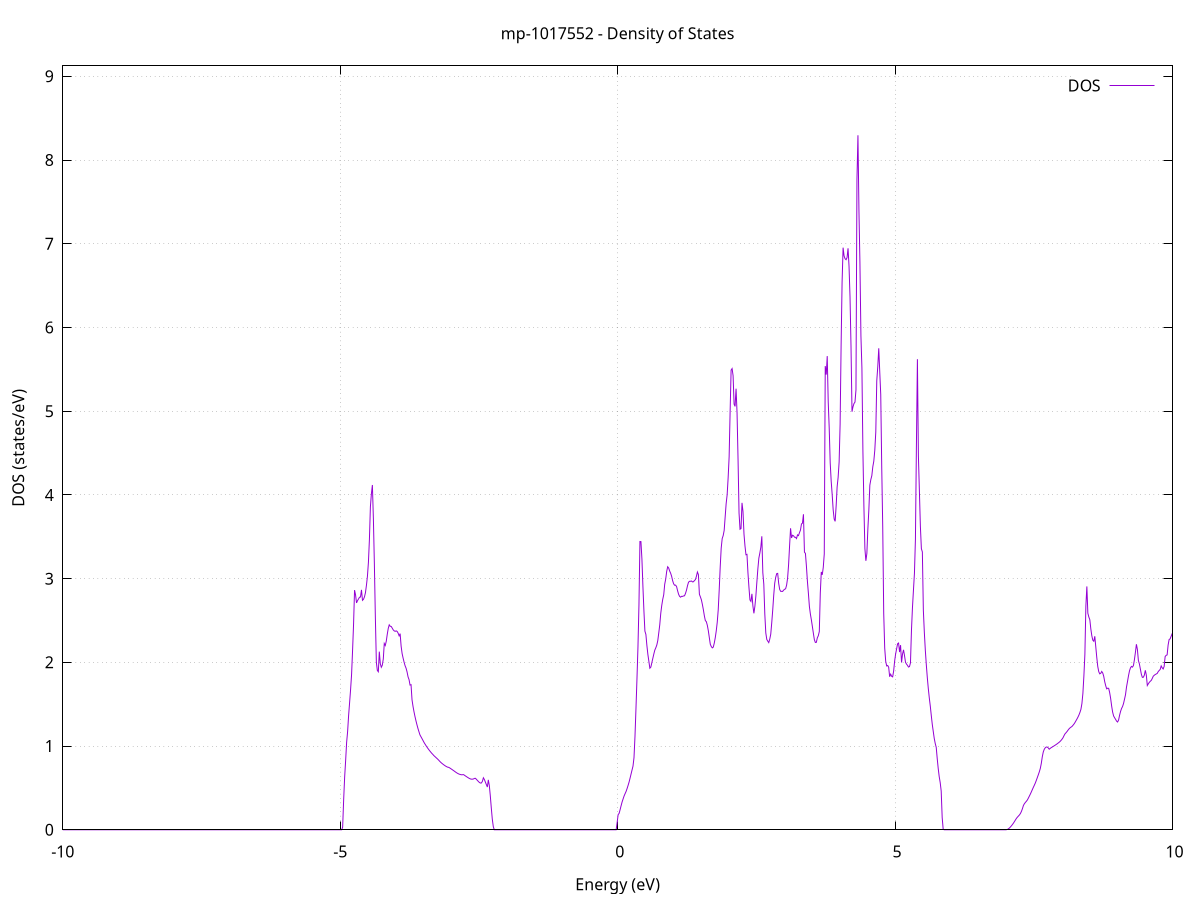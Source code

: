 set title 'mp-1017552 - Density of States'
set xlabel 'Energy (eV)'
set ylabel 'DOS (states/eV)'
set grid
set xrange [-10:10]
set yrange [0:9.125]
set xzeroaxis lt -1
set terminal png size 800,600
set output 'mp-1017552_dos_gnuplot.png'
plot '-' using 1:2 with lines title 'DOS'
-14.707500 0.000000
-14.689600 0.000000
-14.671800 0.000000
-14.653900 0.000000
-14.636000 0.000000
-14.618200 0.000000
-14.600300 0.000000
-14.582500 0.000000
-14.564600 0.000000
-14.546700 0.000000
-14.528900 0.000000
-14.511000 0.000000
-14.493200 0.000000
-14.475300 0.000000
-14.457400 0.000000
-14.439600 0.000000
-14.421700 0.000000
-14.403900 0.000000
-14.386000 0.000000
-14.368100 0.000000
-14.350300 0.000000
-14.332400 0.000000
-14.314600 0.000000
-14.296700 0.000000
-14.278800 0.000000
-14.261000 0.000000
-14.243100 0.000000
-14.225300 0.000000
-14.207400 0.000000
-14.189500 0.000000
-14.171700 0.000000
-14.153800 0.000000
-14.136000 0.000000
-14.118100 0.000000
-14.100200 0.000000
-14.082400 0.000000
-14.064500 0.000000
-14.046700 0.000000
-14.028800 0.000000
-14.010900 0.000000
-13.993100 0.000000
-13.975200 0.000000
-13.957400 0.000000
-13.939500 0.000000
-13.921600 0.000000
-13.903800 0.000000
-13.885900 0.000000
-13.868100 0.000000
-13.850200 0.000000
-13.832300 0.000000
-13.814500 0.000000
-13.796600 0.000000
-13.778800 0.000000
-13.760900 0.000000
-13.743000 0.000000
-13.725200 0.000000
-13.707300 0.000000
-13.689500 0.000000
-13.671600 0.000000
-13.653700 0.000000
-13.635900 0.000000
-13.618000 0.000000
-13.600200 0.000000
-13.582300 0.000000
-13.564400 0.000000
-13.546600 0.000000
-13.528700 0.000000
-13.510900 0.000000
-13.493000 0.000000
-13.475200 0.000000
-13.457300 0.000000
-13.439400 0.000000
-13.421600 0.000000
-13.403700 0.000000
-13.385900 0.000000
-13.368000 0.000000
-13.350100 0.000000
-13.332300 0.000000
-13.314400 0.000000
-13.296600 0.000000
-13.278700 0.000000
-13.260800 0.000000
-13.243000 0.000000
-13.225100 0.000000
-13.207300 0.000000
-13.189400 0.000000
-13.171500 0.000000
-13.153700 0.000000
-13.135800 0.000000
-13.118000 0.000000
-13.100100 0.000000
-13.082200 0.001500
-13.064400 0.197300
-13.046500 0.336400
-13.028700 0.454300
-13.010800 0.561700
-12.992900 0.674300
-12.975100 0.765300
-12.957200 0.875700
-12.939400 1.101700
-12.921500 1.145600
-12.903600 1.172100
-12.885800 1.186200
-12.867900 1.177500
-12.850100 1.171600
-12.832200 1.192200
-12.814300 1.211400
-12.796500 1.228200
-12.778600 1.230800
-12.760800 1.237700
-12.742900 1.245600
-12.725000 1.259900
-12.707200 1.274500
-12.689300 1.287300
-12.671500 1.298300
-12.653600 1.306500
-12.635700 1.324100
-12.617900 1.341000
-12.600000 1.355400
-12.582200 1.370400
-12.564300 1.386600
-12.546400 1.403000
-12.528600 1.418300
-12.510700 1.434700
-12.492900 1.453600
-12.475000 1.475300
-12.457100 1.497500
-12.439300 1.520100
-12.421400 1.543800
-12.403600 1.569100
-12.385700 1.595500
-12.367800 1.624800
-12.350000 1.656300
-12.332100 1.688800
-12.314300 1.722600
-12.296400 1.758000
-12.278500 1.794900
-12.260700 1.838300
-12.242800 1.890100
-12.225000 1.950700
-12.207100 2.023400
-12.189300 2.104500
-12.171400 2.200100
-12.153500 2.308300
-12.135700 2.431300
-12.117800 2.590700
-12.100000 2.803200
-12.082100 3.092300
-12.064200 5.067400
-12.046400 3.347700
-12.028500 2.858600
-12.010700 2.371800
-11.992800 1.991100
-11.974900 1.960200
-11.957100 1.954600
-11.939200 1.522800
-11.921400 1.478400
-11.903500 1.390600
-11.885600 1.231600
-11.867800 1.072600
-11.849900 0.913600
-11.832100 0.813000
-11.814200 0.804900
-11.796300 0.796700
-11.778500 0.772800
-11.760600 0.000000
-11.742800 0.000000
-11.724900 0.000000
-11.707000 0.000000
-11.689200 0.050200
-11.671300 0.269000
-11.653500 0.426800
-11.635600 7.585400
-11.617700 1.740800
-11.599900 1.931200
-11.582000 2.303700
-11.564200 2.889000
-11.546300 3.503400
-11.528400 4.273300
-11.510600 5.815300
-11.492700 8.061200
-11.474900 11.933400
-11.457000 11.897300
-11.439100 12.665600
-11.421300 8.712700
-11.403400 7.231300
-11.385600 6.318900
-11.367700 5.709900
-11.349800 5.456300
-11.332000 5.476000
-11.314100 0.426300
-11.296300 0.000000
-11.278400 0.000000
-11.260500 0.000000
-11.242700 0.000000
-11.224800 0.000000
-11.207000 0.000000
-11.189100 0.000000
-11.171200 0.000000
-11.153400 0.000000
-11.135500 0.000000
-11.117700 0.000000
-11.099800 0.000000
-11.081900 0.000000
-11.064100 0.000000
-11.046200 0.000000
-11.028400 0.000000
-11.010500 0.000000
-10.992600 0.000000
-10.974800 0.000000
-10.956900 0.000000
-10.939100 0.000000
-10.921200 0.000000
-10.903400 0.000000
-10.885500 0.000000
-10.867600 0.000000
-10.849800 0.000000
-10.831900 0.000000
-10.814100 0.000000
-10.796200 0.000000
-10.778300 0.000000
-10.760500 0.000000
-10.742600 0.000000
-10.724800 0.000000
-10.706900 0.000000
-10.689000 0.000000
-10.671200 0.000000
-10.653300 0.000000
-10.635500 0.000000
-10.617600 0.440900
-10.599700 0.923400
-10.581900 1.302800
-10.564000 1.846500
-10.546200 2.561300
-10.528300 3.563100
-10.510400 5.383700
-10.492600 9.146700
-10.474700 15.423400
-10.456900 13.010600
-10.439000 16.443500
-10.421100 17.884400
-10.403300 23.589900
-10.385400 0.000000
-10.367600 0.000000
-10.349700 0.000000
-10.331800 0.000000
-10.314000 0.000000
-10.296100 0.000000
-10.278300 0.000000
-10.260400 0.000000
-10.242500 0.000000
-10.224700 0.000000
-10.206800 0.000000
-10.189000 0.000000
-10.171100 0.000000
-10.153200 0.000000
-10.135400 0.000000
-10.117500 0.000000
-10.099700 0.000000
-10.081800 0.000000
-10.063900 0.000000
-10.046100 0.000000
-10.028200 0.000000
-10.010400 0.000000
-9.992500 0.000000
-9.974600 0.000000
-9.956800 0.000000
-9.938900 0.000000
-9.921100 0.000000
-9.903200 0.000000
-9.885300 0.000000
-9.867500 0.000000
-9.849600 0.000000
-9.831800 0.000000
-9.813900 0.000000
-9.796000 0.000000
-9.778200 0.000000
-9.760300 0.000000
-9.742500 0.000000
-9.724600 0.000000
-9.706800 0.000000
-9.688900 0.000000
-9.671000 0.000000
-9.653200 0.000000
-9.635300 0.000000
-9.617500 0.000000
-9.599600 0.000000
-9.581700 0.000000
-9.563900 0.000000
-9.546000 0.000000
-9.528200 0.000000
-9.510300 0.000000
-9.492400 0.000000
-9.474600 0.000000
-9.456700 0.000000
-9.438900 0.000000
-9.421000 0.000000
-9.403100 0.000000
-9.385300 0.000000
-9.367400 0.000000
-9.349600 0.000000
-9.331700 0.000000
-9.313800 0.000000
-9.296000 0.000000
-9.278100 0.000000
-9.260300 0.000000
-9.242400 0.000000
-9.224500 0.000000
-9.206700 0.000000
-9.188800 0.000000
-9.171000 0.000000
-9.153100 0.000000
-9.135200 0.000000
-9.117400 0.000000
-9.099500 0.000000
-9.081700 0.000000
-9.063800 0.000000
-9.045900 0.000000
-9.028100 0.000000
-9.010200 0.000000
-8.992400 0.000000
-8.974500 0.000000
-8.956600 0.000000
-8.938800 0.000000
-8.920900 0.000000
-8.903100 0.000000
-8.885200 0.000000
-8.867300 0.000000
-8.849500 0.000000
-8.831600 0.000000
-8.813800 0.000000
-8.795900 0.000000
-8.778000 0.000000
-8.760200 0.000000
-8.742300 0.000000
-8.724500 0.000000
-8.706600 0.000000
-8.688700 0.000000
-8.670900 0.000000
-8.653000 0.000000
-8.635200 0.000000
-8.617300 0.000000
-8.599400 0.000000
-8.581600 0.000000
-8.563700 0.000000
-8.545900 0.000000
-8.528000 0.000000
-8.510100 0.000000
-8.492300 0.000000
-8.474400 0.000000
-8.456600 0.000000
-8.438700 0.000000
-8.420900 0.000000
-8.403000 0.000000
-8.385100 0.000000
-8.367300 0.000000
-8.349400 0.000000
-8.331600 0.000000
-8.313700 0.000000
-8.295800 0.000000
-8.278000 0.000000
-8.260100 0.000000
-8.242300 0.000000
-8.224400 0.000000
-8.206500 0.000000
-8.188700 0.000000
-8.170800 0.000000
-8.153000 0.000000
-8.135100 0.000000
-8.117200 0.000000
-8.099400 0.000000
-8.081500 0.000000
-8.063700 0.000000
-8.045800 0.000000
-8.027900 0.000000
-8.010100 0.000000
-7.992200 0.000000
-7.974400 0.000000
-7.956500 0.000000
-7.938600 0.000000
-7.920800 0.000000
-7.902900 0.000000
-7.885100 0.000000
-7.867200 0.000000
-7.849300 0.000000
-7.831500 0.000000
-7.813600 0.000000
-7.795800 0.000000
-7.777900 0.000000
-7.760000 0.000000
-7.742200 0.000000
-7.724300 0.000000
-7.706500 0.000000
-7.688600 0.000000
-7.670700 0.000000
-7.652900 0.000000
-7.635000 0.000000
-7.617200 0.000000
-7.599300 0.000000
-7.581400 0.000000
-7.563600 0.000000
-7.545700 0.000000
-7.527900 0.000000
-7.510000 0.000000
-7.492100 0.000000
-7.474300 0.000000
-7.456400 0.000000
-7.438600 0.000000
-7.420700 0.000000
-7.402800 0.000000
-7.385000 0.000000
-7.367100 0.000000
-7.349300 0.000000
-7.331400 0.000000
-7.313500 0.000000
-7.295700 0.000000
-7.277800 0.000000
-7.260000 0.000000
-7.242100 0.000000
-7.224200 0.000000
-7.206400 0.000000
-7.188500 0.000000
-7.170700 0.000000
-7.152800 0.000000
-7.135000 0.000000
-7.117100 0.000000
-7.099200 0.000000
-7.081400 0.000000
-7.063500 0.000000
-7.045700 0.000000
-7.027800 0.000000
-7.009900 0.000000
-6.992100 0.000000
-6.974200 0.000000
-6.956400 0.000000
-6.938500 0.000000
-6.920600 0.000000
-6.902800 0.000000
-6.884900 0.000000
-6.867100 0.000000
-6.849200 0.000000
-6.831300 0.000000
-6.813500 0.000000
-6.795600 0.000000
-6.777800 0.000000
-6.759900 0.000000
-6.742000 0.000000
-6.724200 0.000000
-6.706300 0.000000
-6.688500 0.000000
-6.670600 0.000000
-6.652700 0.000000
-6.634900 0.000000
-6.617000 0.000000
-6.599200 0.000000
-6.581300 0.000000
-6.563400 0.000000
-6.545600 0.000000
-6.527700 0.000000
-6.509900 0.000000
-6.492000 0.000000
-6.474100 0.000000
-6.456300 0.000000
-6.438400 0.000000
-6.420600 0.000000
-6.402700 0.000000
-6.384800 0.000000
-6.367000 0.000000
-6.349100 0.000000
-6.331300 0.000000
-6.313400 0.000000
-6.295500 0.000000
-6.277700 0.000000
-6.259800 0.000000
-6.242000 0.000000
-6.224100 0.000000
-6.206200 0.000000
-6.188400 0.000000
-6.170500 0.000000
-6.152700 0.000000
-6.134800 0.000000
-6.116900 0.000000
-6.099100 0.000000
-6.081200 0.000000
-6.063400 0.000000
-6.045500 0.000000
-6.027600 0.000000
-6.009800 0.000000
-5.991900 0.000000
-5.974100 0.000000
-5.956200 0.000000
-5.938300 0.000000
-5.920500 0.000000
-5.902600 0.000000
-5.884800 0.000000
-5.866900 0.000000
-5.849100 0.000000
-5.831200 0.000000
-5.813300 0.000000
-5.795500 0.000000
-5.777600 0.000000
-5.759800 0.000000
-5.741900 0.000000
-5.724000 0.000000
-5.706200 0.000000
-5.688300 0.000000
-5.670500 0.000000
-5.652600 0.000000
-5.634700 0.000000
-5.616900 0.000000
-5.599000 0.000000
-5.581200 0.000000
-5.563300 0.000000
-5.545400 0.000000
-5.527600 0.000000
-5.509700 0.000000
-5.491900 0.000000
-5.474000 0.000000
-5.456100 0.000000
-5.438300 0.000000
-5.420400 0.000000
-5.402600 0.000000
-5.384700 0.000000
-5.366800 0.000000
-5.349000 0.000000
-5.331100 0.000000
-5.313300 0.000000
-5.295400 0.000000
-5.277500 0.000000
-5.259700 0.000000
-5.241800 0.000000
-5.224000 0.000000
-5.206100 0.000000
-5.188200 0.000000
-5.170400 0.000000
-5.152500 0.000000
-5.134700 0.000000
-5.116800 0.000000
-5.098900 0.000000
-5.081100 0.000000
-5.063200 0.000000
-5.045400 0.000000
-5.027500 0.000000
-5.009600 0.000000
-4.991800 0.000000
-4.973900 0.000000
-4.956100 0.031000
-4.938200 0.355900
-4.920300 0.628000
-4.902500 0.824500
-4.884600 1.043600
-4.866800 1.172100
-4.848900 1.364500
-4.831000 1.517700
-4.813200 1.674000
-4.795300 1.854900
-4.777500 2.139400
-4.759600 2.453700
-4.741700 2.863000
-4.723900 2.807000
-4.706000 2.709900
-4.688200 2.737100
-4.670300 2.757100
-4.652400 2.777900
-4.634600 2.780400
-4.616700 2.865600
-4.598900 2.741000
-4.581000 2.752600
-4.563200 2.781400
-4.545300 2.832100
-4.527400 2.921000
-4.509600 3.027400
-4.491700 3.195600
-4.473900 3.466500
-4.456000 3.858900
-4.438100 4.013000
-4.420300 4.118400
-4.402400 3.721000
-4.384600 3.181800
-4.366700 2.538800
-4.348800 2.001900
-4.331000 1.903300
-4.313100 1.887800
-4.295300 2.128100
-4.277400 1.982500
-4.259500 1.941300
-4.241700 1.965300
-4.223800 2.039500
-4.206000 2.224900
-4.188100 2.201700
-4.170200 2.251900
-4.152400 2.334100
-4.134500 2.404600
-4.116700 2.448000
-4.098800 2.431100
-4.080900 2.428600
-4.063100 2.409300
-4.045200 2.388400
-4.027400 2.376200
-4.009500 2.370500
-3.991600 2.375800
-3.973800 2.369200
-3.955900 2.348300
-3.938100 2.316700
-3.920200 2.342900
-3.902300 2.193400
-3.884500 2.105300
-3.866600 2.050700
-3.848800 2.001800
-3.830900 1.959700
-3.813000 1.930000
-3.795200 1.885300
-3.777300 1.826500
-3.759500 1.793800
-3.741600 1.728800
-3.723700 1.733200
-3.705900 1.552200
-3.688000 1.474100
-3.670200 1.409500
-3.652300 1.351800
-3.634400 1.300500
-3.616600 1.253300
-3.598700 1.209500
-3.580900 1.171200
-3.563000 1.133500
-3.545100 1.112000
-3.527300 1.090600
-3.509400 1.068400
-3.491600 1.046000
-3.473700 1.026000
-3.455800 1.007200
-3.438000 0.989200
-3.420100 0.972400
-3.402300 0.956400
-3.384400 0.941000
-3.366500 0.926500
-3.348700 0.912500
-3.330800 0.900400
-3.313000 0.886600
-3.295100 0.875700
-3.277300 0.864700
-3.259400 0.853700
-3.241500 0.842600
-3.223700 0.830500
-3.205800 0.817300
-3.188000 0.805700
-3.170100 0.795100
-3.152200 0.785500
-3.134400 0.776300
-3.116500 0.767900
-3.098700 0.759900
-3.080800 0.753300
-3.062900 0.747700
-3.045100 0.745700
-3.027200 0.739100
-3.009400 0.731000
-2.991500 0.722900
-2.973600 0.714700
-2.955800 0.706300
-2.937900 0.697800
-2.920100 0.689100
-2.902200 0.680900
-2.884300 0.673900
-2.866500 0.667600
-2.848600 0.662900
-2.830800 0.659400
-2.812900 0.656700
-2.795000 0.657700
-2.777200 0.658900
-2.759300 0.650600
-2.741500 0.642400
-2.723600 0.634400
-2.705700 0.626600
-2.687900 0.619200
-2.670000 0.612200
-2.652200 0.607200
-2.634300 0.604400
-2.616400 0.604300
-2.598600 0.607000
-2.580700 0.613700
-2.562900 0.614900
-2.545000 0.602100
-2.527100 0.589400
-2.509300 0.576800
-2.491400 0.564900
-2.473600 0.558300
-2.455700 0.558900
-2.437800 0.578200
-2.420000 0.621000
-2.402100 0.600900
-2.384300 0.570400
-2.366400 0.540300
-2.348500 0.510600
-2.330700 0.595900
-2.312800 0.528400
-2.295000 0.405500
-2.277100 0.260300
-2.259200 0.127400
-2.241400 0.038700
-2.223500 0.000000
-2.205700 0.000000
-2.187800 0.000000
-2.169900 0.000000
-2.152100 0.000000
-2.134200 0.000000
-2.116400 0.000000
-2.098500 0.000000
-2.080600 0.000000
-2.062800 0.000000
-2.044900 0.000000
-2.027100 0.000000
-2.009200 0.000000
-1.991400 0.000000
-1.973500 0.000000
-1.955600 0.000000
-1.937800 0.000000
-1.919900 0.000000
-1.902100 0.000000
-1.884200 0.000000
-1.866300 0.000000
-1.848500 0.000000
-1.830600 0.000000
-1.812800 0.000000
-1.794900 0.000000
-1.777000 0.000000
-1.759200 0.000000
-1.741300 0.000000
-1.723500 0.000000
-1.705600 0.000000
-1.687700 0.000000
-1.669900 0.000000
-1.652000 0.000000
-1.634200 0.000000
-1.616300 0.000000
-1.598400 0.000000
-1.580600 0.000000
-1.562700 0.000000
-1.544900 0.000000
-1.527000 0.000000
-1.509100 0.000000
-1.491300 0.000000
-1.473400 0.000000
-1.455600 0.000000
-1.437700 0.000000
-1.419800 0.000000
-1.402000 0.000000
-1.384100 0.000000
-1.366300 0.000000
-1.348400 0.000000
-1.330500 0.000000
-1.312700 0.000000
-1.294800 0.000000
-1.277000 0.000000
-1.259100 0.000000
-1.241200 0.000000
-1.223400 0.000000
-1.205500 0.000000
-1.187700 0.000000
-1.169800 0.000000
-1.151900 0.000000
-1.134100 0.000000
-1.116200 0.000000
-1.098400 0.000000
-1.080500 0.000000
-1.062600 0.000000
-1.044800 0.000000
-1.026900 0.000000
-1.009100 0.000000
-0.991200 0.000000
-0.973300 0.000000
-0.955500 0.000000
-0.937600 0.000000
-0.919800 0.000000
-0.901900 0.000000
-0.884000 0.000000
-0.866200 0.000000
-0.848300 0.000000
-0.830500 0.000000
-0.812600 0.000000
-0.794700 0.000000
-0.776900 0.000000
-0.759000 0.000000
-0.741200 0.000000
-0.723300 0.000000
-0.705500 0.000000
-0.687600 0.000000
-0.669700 0.000000
-0.651900 0.000000
-0.634000 0.000000
-0.616200 0.000000
-0.598300 0.000000
-0.580400 0.000000
-0.562600 0.000000
-0.544700 0.000000
-0.526900 0.000000
-0.509000 0.000000
-0.491100 0.000000
-0.473300 0.000000
-0.455400 0.000000
-0.437600 0.000000
-0.419700 0.000000
-0.401800 0.000000
-0.384000 0.000000
-0.366100 0.000000
-0.348300 0.000000
-0.330400 0.000000
-0.312500 0.000000
-0.294700 0.000000
-0.276800 0.000000
-0.259000 0.000000
-0.241100 0.000000
-0.223200 0.000000
-0.205400 0.000000
-0.187500 0.000000
-0.169700 0.000000
-0.151800 0.000000
-0.133900 0.000000
-0.116100 0.000000
-0.098200 0.000000
-0.080400 0.000000
-0.062500 0.000000
-0.044600 0.000000
-0.026800 0.000000
-0.008900 0.087600
0.008900 0.180300
0.026800 0.196300
0.044700 0.241000
0.062500 0.287600
0.080400 0.332500
0.098200 0.368100
0.116100 0.403400
0.134000 0.431200
0.151800 0.457400
0.169700 0.491600
0.187500 0.528500
0.205400 0.568300
0.223300 0.615200
0.241100 0.663900
0.259000 0.713000
0.276800 0.760400
0.294700 0.861700
0.312600 1.115800
0.330400 1.451700
0.348300 1.805600
0.366100 2.181700
0.384000 2.685200
0.401900 3.443700
0.419700 3.442500
0.437600 3.232400
0.455400 2.907900
0.473300 2.617700
0.491200 2.373200
0.509000 2.334000
0.526900 2.202500
0.544700 2.095700
0.562600 2.012900
0.580400 1.929800
0.598300 1.943300
0.616200 1.995600
0.634000 2.047300
0.651900 2.099300
0.669700 2.145900
0.687600 2.173600
0.705500 2.206200
0.723300 2.259000
0.741200 2.352300
0.759000 2.448100
0.776900 2.584500
0.794800 2.678600
0.812600 2.752400
0.830500 2.807500
0.848300 2.933200
0.866200 2.994500
0.884100 3.087300
0.901900 3.141900
0.919800 3.126800
0.937600 3.090900
0.955500 3.063900
0.973400 3.027000
0.991200 2.975500
1.009100 2.938100
1.026900 2.921100
1.044800 2.922400
1.062700 2.903900
1.080500 2.855200
1.098400 2.813700
1.116200 2.788300
1.134100 2.778400
1.152000 2.788800
1.169800 2.787600
1.187700 2.793300
1.205500 2.795300
1.223400 2.824700
1.241300 2.863400
1.259100 2.915400
1.277000 2.956700
1.294800 2.967900
1.312700 2.968500
1.330600 2.971400
1.348400 2.961000
1.366300 2.962700
1.384100 2.976800
1.402000 2.988900
1.419900 3.028500
1.437700 3.079100
1.455600 3.048400
1.473400 2.813200
1.491300 2.781900
1.509200 2.747300
1.527000 2.692100
1.544900 2.628800
1.562700 2.555700
1.580600 2.498900
1.598500 2.485700
1.616300 2.442400
1.634200 2.378300
1.652000 2.296600
1.669900 2.215400
1.687800 2.189000
1.705600 2.172800
1.723500 2.181700
1.741300 2.229400
1.759200 2.293500
1.777100 2.375500
1.794900 2.478400
1.812800 2.627500
1.830600 2.868200
1.848500 3.138700
1.866300 3.364100
1.884200 3.478500
1.902100 3.514100
1.919900 3.576200
1.937800 3.737100
1.955600 3.896100
1.973500 4.001400
1.991400 4.204000
2.009200 4.453800
2.027100 4.992000
2.044900 5.490700
2.062800 5.509100
2.080700 5.424400
2.098500 5.084500
2.116400 5.057500
2.134200 5.269000
2.152100 4.979000
2.170000 4.424200
2.187800 3.784400
2.205700 3.589800
2.223500 3.598100
2.241400 3.905100
2.259300 3.800000
2.277100 3.531700
2.295000 3.390100
2.312800 3.285300
2.330700 3.289800
2.348600 3.068900
2.366400 2.896100
2.384300 2.745700
2.402100 2.727900
2.420000 2.818400
2.437900 2.673200
2.455700 2.585700
2.473600 2.670600
2.491400 2.794500
2.509300 2.960600
2.527200 3.116900
2.545000 3.244700
2.562900 3.305600
2.580700 3.376100
2.598600 3.505500
2.616500 3.071600
2.634300 2.933100
2.652200 2.577500
2.670000 2.351900
2.687900 2.273800
2.705800 2.253100
2.723600 2.235600
2.741500 2.277700
2.759300 2.336600
2.777200 2.472400
2.795100 2.626000
2.812900 2.800900
2.830800 2.944900
2.848600 3.015200
2.866500 3.059600
2.884400 3.062600
2.902200 2.944700
2.920100 2.871600
2.937900 2.848300
2.955800 2.848100
2.973700 2.847300
2.991500 2.862800
3.009400 2.872800
3.027200 2.878900
3.045100 2.922400
3.063000 3.006300
3.080800 3.165300
3.098700 3.390600
3.116500 3.601500
3.134400 3.486000
3.152200 3.518500
3.170100 3.511900
3.188000 3.494800
3.205800 3.493600
3.223700 3.478500
3.241500 3.522700
3.259400 3.514200
3.277300 3.549500
3.295100 3.580000
3.313000 3.652900
3.330800 3.662700
3.348700 3.769000
3.366600 3.316700
3.384400 3.301400
3.402300 3.148000
3.420100 2.967600
3.438000 2.824500
3.455900 2.666800
3.473700 2.576600
3.491600 2.506900
3.509400 2.429000
3.527300 2.347900
3.545200 2.271200
3.563000 2.237700
3.580900 2.238800
3.598700 2.292800
3.616600 2.317900
3.634500 2.368300
3.652300 2.826900
3.670200 3.079900
3.688000 3.046000
3.705900 3.134400
3.723800 3.294500
3.741600 5.538700
3.759500 5.437400
3.777300 5.658200
3.795200 5.112500
3.813100 4.798100
3.830900 4.384700
3.848800 4.162800
3.866600 4.004200
3.884500 3.821500
3.902400 3.711500
3.920200 3.684100
3.938100 3.868800
3.955900 4.097700
3.973800 4.209100
3.991700 4.393300
4.009500 4.842500
4.027400 5.784200
4.045200 6.542100
4.063100 6.953500
4.081000 6.854900
4.098800 6.821400
4.116700 6.809800
4.134500 6.834300
4.152400 6.945800
4.170300 6.730000
4.188100 6.364800
4.206000 5.770800
4.223800 4.993900
4.241700 5.053200
4.259600 5.091400
4.277400 5.108600
4.295300 5.253400
4.313100 7.767500
4.331000 8.295900
4.348900 7.398700
4.366700 6.774700
4.384600 5.899500
4.402400 5.515900
4.420300 4.524200
4.438100 3.868100
4.456000 3.359400
4.473900 3.212900
4.491700 3.300800
4.509600 3.592000
4.527400 3.820200
4.545300 4.116500
4.563200 4.183700
4.581000 4.229800
4.598900 4.336800
4.616700 4.403100
4.634600 4.534600
4.652500 4.751600
4.670300 5.363900
4.688200 5.531500
4.706000 5.751700
4.723900 5.469800
4.741800 5.199400
4.759600 4.329500
4.777500 3.618100
4.795300 2.585200
4.813200 2.171000
4.831100 2.012200
4.848900 1.957200
4.866800 1.962800
4.884600 1.942100
4.902500 1.828200
4.920400 1.858800
4.938200 1.833500
4.956100 1.826700
4.973900 1.893900
4.991800 2.012600
5.009700 2.099300
5.027500 2.160200
5.045400 2.221900
5.063200 2.230400
5.081100 2.122900
5.099000 2.205500
5.116800 1.998300
5.134700 2.100700
5.152500 2.149600
5.170400 2.079600
5.188300 1.999300
5.206100 1.979500
5.224000 1.963500
5.241800 1.943900
5.259700 1.949400
5.277600 1.994100
5.295400 2.383600
5.313300 2.652000
5.331100 2.860900
5.349000 3.062900
5.366900 3.469400
5.384700 4.588200
5.402600 5.621400
5.420400 4.466400
5.438300 4.048400
5.456200 3.624500
5.474000 3.358200
5.491900 3.318700
5.509700 2.621700
5.527600 2.355700
5.545500 2.141700
5.563300 1.969600
5.581200 1.816400
5.599000 1.686600
5.616900 1.574500
5.634800 1.477500
5.652600 1.365000
5.670500 1.259200
5.688300 1.173900
5.706200 1.090600
5.724000 1.030200
5.741900 0.984100
5.759800 0.849700
5.777600 0.732100
5.795500 0.635200
5.813300 0.563900
5.831200 0.463200
5.849100 0.145800
5.866900 0.007400
5.884800 0.000000
5.902600 0.000000
5.920500 0.000000
5.938400 0.000000
5.956200 0.000000
5.974100 0.000000
5.991900 0.000000
6.009800 0.000000
6.027700 0.000000
6.045500 0.000000
6.063400 0.000000
6.081200 0.000000
6.099100 0.000000
6.117000 0.000000
6.134800 0.000000
6.152700 0.000000
6.170500 0.000000
6.188400 0.000000
6.206300 0.000000
6.224100 0.000000
6.242000 0.000000
6.259800 0.000000
6.277700 0.000000
6.295600 0.000000
6.313400 0.000000
6.331300 0.000000
6.349100 0.000000
6.367000 0.000000
6.384900 0.000000
6.402700 0.000000
6.420600 0.000000
6.438400 0.000000
6.456300 0.000000
6.474200 0.000000
6.492000 0.000000
6.509900 0.000000
6.527700 0.000000
6.545600 0.000000
6.563500 0.000000
6.581300 0.000000
6.599200 0.000000
6.617000 0.000000
6.634900 0.000000
6.652800 0.000000
6.670600 0.000000
6.688500 0.000000
6.706300 0.000000
6.724200 0.000000
6.742100 0.000000
6.759900 0.000000
6.777800 0.000000
6.795600 0.000000
6.813500 0.000000
6.831400 0.000000
6.849200 0.000000
6.867100 0.000000
6.884900 0.000000
6.902800 0.000000
6.920700 0.000000
6.938500 0.000000
6.956400 0.000000
6.974200 0.000000
6.992100 0.000000
7.009900 0.001200
7.027800 0.005500
7.045700 0.012700
7.063500 0.022900
7.081400 0.035200
7.099200 0.049100
7.117100 0.064400
7.135000 0.081100
7.152800 0.099400
7.170700 0.119100
7.188500 0.137300
7.206400 0.151800
7.224300 0.164700
7.242100 0.177600
7.260000 0.195300
7.277800 0.220300
7.295700 0.252600
7.313600 0.291100
7.331400 0.311700
7.349300 0.327400
7.367100 0.340800
7.385000 0.356700
7.402900 0.379300
7.420700 0.402900
7.438600 0.427100
7.456400 0.453100
7.474300 0.480300
7.492200 0.507100
7.510000 0.532200
7.527900 0.558900
7.545700 0.590400
7.563600 0.623300
7.581500 0.656700
7.599300 0.691300
7.617200 0.732000
7.635000 0.790900
7.652900 0.870300
7.670800 0.928900
7.688600 0.961000
7.706500 0.979300
7.724300 0.988600
7.742200 0.988100
7.760100 0.978700
7.777900 0.962400
7.795800 0.972200
7.813600 0.980900
7.831500 0.988000
7.849400 0.995300
7.867200 1.002700
7.885100 1.010400
7.902900 1.018400
7.920800 1.026800
7.938700 1.035700
7.956500 1.044800
7.974400 1.055500
7.992200 1.068200
8.010100 1.083200
8.028000 1.100800
8.045800 1.125500
8.063700 1.146800
8.081500 1.159400
8.099400 1.173800
8.117300 1.190200
8.135100 1.205200
8.153000 1.217000
8.170800 1.226000
8.188700 1.234300
8.206600 1.248300
8.224400 1.263100
8.242300 1.281200
8.260100 1.302000
8.278000 1.323000
8.295800 1.345400
8.313700 1.370700
8.331600 1.401600
8.349400 1.438300
8.367300 1.507200
8.385100 1.629000
8.403000 1.838000
8.420900 2.094800
8.438700 2.671100
8.456600 2.906500
8.474400 2.587000
8.492300 2.541300
8.510200 2.508500
8.528000 2.399500
8.545900 2.317700
8.563700 2.264900
8.581600 2.252000
8.599500 2.311600
8.617300 2.186100
8.635200 2.058300
8.653000 1.951000
8.670900 1.888400
8.688800 1.862700
8.706600 1.868900
8.724500 1.891100
8.742300 1.873700
8.760200 1.834500
8.778100 1.769500
8.795900 1.721600
8.813800 1.683500
8.831600 1.691500
8.849500 1.689500
8.867400 1.639200
8.885200 1.568800
8.903100 1.478700
8.920900 1.405700
8.938800 1.359500
8.956700 1.338200
8.974500 1.318900
8.992400 1.297800
9.010200 1.287400
9.028100 1.310300
9.046000 1.366700
9.063800 1.413200
9.081700 1.448500
9.099500 1.471900
9.117400 1.507600
9.135300 1.559700
9.153100 1.613100
9.171000 1.704300
9.188800 1.770000
9.206700 1.838700
9.224600 1.897200
9.242400 1.933800
9.260300 1.951400
9.278100 1.943100
9.296000 1.961700
9.313900 2.032400
9.331700 2.119900
9.349600 2.216100
9.367400 2.153800
9.385300 2.022400
9.403200 1.981400
9.421000 1.919800
9.438900 1.857000
9.456700 1.820600
9.474600 1.821900
9.492500 1.846600
9.510300 1.905300
9.528200 1.848500
9.546000 1.723400
9.563900 1.743100
9.581700 1.760500
9.599600 1.773900
9.617500 1.784300
9.635300 1.807700
9.653200 1.834400
9.671000 1.845500
9.688900 1.854500
9.706800 1.861000
9.724600 1.867700
9.742500 1.889500
9.760300 1.903000
9.778200 1.915500
9.796100 1.957500
9.813900 1.935100
9.831800 1.921000
9.849600 1.951600
9.867500 2.069300
9.885400 2.083700
9.903200 2.088900
9.921100 2.206500
9.938900 2.272400
9.956800 2.280700
9.974700 2.310200
9.992500 2.341500
10.010400 2.352900
10.028200 2.353900
10.046100 2.397100
10.064000 2.543000
10.081800 3.010400
10.099700 3.974300
10.117500 4.021400
10.135400 3.795100
10.153300 3.682900
10.171100 3.486400
10.189000 3.358400
10.206800 3.247700
10.224700 3.148400
10.242600 3.036000
10.260400 3.105500
10.278300 3.197500
10.296100 3.292100
10.314000 3.424000
10.331900 3.599500
10.349700 3.823800
10.367600 4.063000
10.385400 4.282200
10.403300 4.499500
10.421200 4.750400
10.439000 4.864500
10.456900 4.967600
10.474700 4.748900
10.492600 4.406200
10.510500 4.220800
10.528300 3.793700
10.546200 3.287100
10.564000 2.709400
10.581900 2.531300
10.599800 2.512000
10.617600 2.598300
10.635500 2.896600
10.653300 3.188600
10.671200 3.050700
10.689100 3.083000
10.706900 3.070700
10.724800 3.105400
10.742600 3.140800
10.760500 3.173100
10.778400 3.228700
10.796200 3.185000
10.814100 3.169700
10.831900 3.202800
10.849800 3.224200
10.867600 3.193300
10.885500 3.179300
10.903400 3.194800
10.921200 3.238200
10.939100 3.282100
10.956900 3.306300
10.974800 3.251200
10.992700 3.181300
11.010500 3.131600
11.028400 3.081900
11.046200 3.052400
11.064100 3.280000
11.082000 3.461800
11.099800 3.413700
11.117700 3.251900
11.135500 3.384600
11.153400 2.943700
11.171300 2.631000
11.189100 2.538300
11.207000 2.388700
11.224800 2.262400
11.242700 2.171700
11.260600 2.548200
11.278400 4.174200
11.296300 5.820800
11.314100 6.059200
11.332000 6.297600
11.349900 6.190200
11.367700 6.030700
11.385600 5.894300
11.403400 5.524700
11.421300 5.351900
11.439200 5.405500
11.457000 5.435200
11.474900 5.352500
11.492700 5.552400
11.510600 6.255900
11.528500 6.136100
11.546300 4.803300
11.564200 4.108000
11.582000 3.616900
11.599900 3.366500
11.617800 3.326300
11.635600 3.396400
11.653500 3.545600
11.671300 3.875600
11.689200 4.333900
11.707100 4.663700
11.724900 4.956100
11.742800 5.170400
11.760600 5.160400
11.778500 4.900000
11.796400 4.596800
11.814200 4.352200
11.832100 4.071800
11.849900 3.911600
11.867800 3.761600
11.885700 3.649200
11.903500 3.561000
11.921400 3.646300
11.939200 3.679600
11.957100 3.640700
11.975000 3.532700
11.992800 3.522400
12.010700 3.491200
12.028500 3.436200
12.046400 3.522800
12.064300 3.475300
12.082100 2.127900
12.100000 1.475000
12.117800 0.290400
12.135700 0.000000
12.153500 0.000000
12.171400 0.000000
12.189300 0.000000
12.207100 0.000000
12.225000 0.000000
12.242800 0.000000
12.260700 0.000000
12.278600 0.000000
12.296400 0.000000
12.314300 0.000000
12.332100 0.000000
12.350000 0.000000
12.367900 0.000000
12.385700 0.000000
12.403600 0.000000
12.421400 0.000000
12.439300 0.000000
12.457200 0.000000
12.475000 0.000000
12.492900 0.000000
12.510700 0.000000
12.528600 0.000000
12.546500 0.000000
12.564300 0.000000
12.582200 0.000000
12.600000 0.000000
12.617900 0.000000
12.635800 0.000000
12.653600 0.000000
12.671500 0.000000
12.689300 0.000000
12.707200 0.000000
12.725100 0.000000
12.742900 0.000000
12.760800 0.000000
12.778600 0.000000
12.796500 0.000000
12.814400 0.000000
12.832200 0.000000
12.850100 0.000000
12.867900 0.000000
12.885800 0.000000
12.903700 0.000000
12.921500 0.000000
12.939400 0.000000
12.957200 0.000000
12.975100 0.000000
12.993000 0.000000
13.010800 0.000000
13.028700 0.000000
13.046500 0.000000
13.064400 0.000000
13.082300 0.000000
13.100100 0.000000
13.118000 0.000000
13.135800 0.000000
13.153700 0.000000
13.171600 0.000000
13.189400 0.000000
13.207300 0.000000
13.225100 0.000000
13.243000 0.000000
13.260900 0.000000
13.278700 0.000000
13.296600 0.000000
13.314400 0.000000
13.332300 0.000000
13.350200 0.018500
13.368000 0.039500
13.385900 0.059400
13.403700 0.078200
13.421600 0.096900
13.439400 0.118400
13.457300 0.142900
13.475200 0.155700
13.493000 0.172100
13.510900 0.194300
13.528700 0.233900
13.546600 0.289300
13.564500 0.380800
13.582300 0.512500
13.600200 0.587800
13.618000 0.690400
13.635900 0.683700
13.653800 0.722600
13.671600 0.746800
13.689500 0.738000
13.707300 0.702900
13.725200 0.711500
13.743100 0.723000
13.760900 0.739000
13.778800 0.759800
13.796600 0.780200
13.814500 0.801000
13.832400 0.812700
13.850200 0.818200
13.868100 0.832100
13.885900 0.847400
13.903800 0.863700
13.921700 0.868900
13.939500 0.863500
13.957400 0.870500
13.975200 0.883800
13.993100 0.907400
14.011000 0.939700
14.028800 1.008600
14.046700 1.068700
14.064500 1.133400
14.082400 1.198800
14.100300 1.256200
14.118100 1.294800
14.136000 1.333800
14.153800 1.378600
14.171700 1.396900
14.189600 1.429900
14.207400 1.476300
14.225300 1.513300
14.243100 1.539100
14.261000 1.548100
14.278900 1.535600
14.296700 1.517300
14.314600 1.515800
14.332400 1.511900
14.350300 1.503900
14.368200 1.498800
14.386000 1.495800
14.403900 1.493300
14.421700 1.487700
14.439600 1.484500
14.457500 1.482100
14.475300 1.479400
14.493200 1.477300
14.511000 1.472800
14.528900 1.470200
14.546800 1.486700
14.564600 1.479900
14.582500 1.478700
14.600300 1.480900
14.618200 1.484100
14.636100 1.489000
14.653900 1.502800
14.671800 1.531700
14.689600 1.557300
14.707500 1.572200
14.725300 1.593100
14.743200 1.625900
14.761100 1.636600
14.778900 1.653600
14.796800 1.669500
14.814600 1.685300
14.832500 1.739400
14.850400 1.769800
14.868200 1.735800
14.886100 1.521200
14.903900 1.249900
14.921800 1.054900
14.939700 0.836300
14.957500 0.712200
14.975400 0.642000
14.993200 0.614000
15.011100 0.589700
15.029000 0.569400
15.046800 0.541000
15.064700 0.511500
15.082500 0.500000
15.100400 0.493000
15.118300 0.490600
15.136100 0.492900
15.154000 0.501300
15.171800 0.515200
15.189700 0.530100
15.207600 0.534500
15.225400 0.532400
15.243300 0.523700
15.261100 0.508400
15.279000 0.491000
15.296900 0.474200
15.314700 0.454200
15.332600 0.432800
15.350400 0.409500
15.368300 0.369200
15.386200 0.346100
15.404000 0.327100
15.421900 0.345800
15.439700 0.374200
15.457600 0.542800
15.475500 0.576500
15.493300 0.615900
15.511200 0.666900
15.529000 0.715200
15.546900 0.746000
15.564800 0.804500
15.582600 0.885700
15.600500 0.973900
15.618300 0.960400
15.636200 0.979000
15.654100 1.011700
15.671900 1.037100
15.689800 1.061600
15.707600 1.084600
15.725500 1.106100
15.743400 1.132300
15.761200 1.158500
15.779100 1.178300
15.796900 1.189600
15.814800 1.202200
15.832700 1.220400
15.850500 1.250300
15.868400 1.291400
15.886200 1.346600
15.904100 1.375200
15.922000 1.409400
15.939800 1.443100
15.957700 1.474300
15.975500 1.502200
15.993400 1.527500
16.011200 1.552400
16.029100 1.578000
16.047000 1.602700
16.064800 1.627800
16.082700 1.652600
16.100500 1.679600
16.118400 1.692600
16.136300 1.709500
16.154100 1.731200
16.172000 1.755700
16.189800 1.799500
16.207700 1.853200
16.225600 1.878100
16.243400 1.912700
16.261300 1.957200
16.279100 2.008500
16.297000 2.068000
16.314900 2.137300
16.332700 2.166900
16.350600 2.189200
16.368400 2.205600
16.386300 2.272300
16.404200 2.388000
16.422000 2.294900
16.439900 2.266000
16.457700 2.230700
16.475600 2.198700
16.493500 2.196800
16.511300 2.198500
16.529200 2.237200
16.547000 2.233800
16.564900 2.175400
16.582800 2.067600
16.600600 1.875500
16.618500 1.794000
16.636300 1.716100
16.654200 1.666700
16.672100 1.580000
16.689900 1.455200
16.707800 1.277100
16.725600 1.216400
16.743500 1.207100
16.761400 1.207500
16.779200 1.280600
16.797100 1.321200
16.814900 1.230300
16.832800 1.216700
16.850700 1.193500
16.868500 1.204400
16.886400 1.119700
16.904200 1.123100
16.922100 1.143600
16.940000 1.214600
16.957800 1.294000
16.975700 1.383700
16.993500 1.468200
17.011400 1.550800
17.029300 1.640600
17.047100 1.740500
17.065000 1.828700
17.082800 2.024800
17.100700 2.171900
17.118600 2.266300
17.136400 2.351400
17.154300 2.351100
17.172100 2.360600
17.190000 2.410900
17.207900 2.472600
17.225700 2.475800
17.243600 2.488900
17.261400 2.507600
17.279300 2.529800
17.297100 2.560300
17.315000 2.592200
17.332900 2.641600
17.350700 2.689900
17.368600 2.762000
17.386400 2.773400
17.404300 2.778500
17.422200 2.772100
17.440000 2.757900
17.457900 2.718800
17.475700 2.655700
17.493600 2.634800
17.511500 2.550300
17.529300 2.344100
17.547200 2.252500
17.565000 2.182700
17.582900 2.115500
17.600800 2.034000
17.618600 1.970400
17.636500 1.914900
17.654300 1.868000
17.672200 1.827500
17.690100 1.791000
17.707900 1.786600
17.725800 1.757200
17.743600 1.699800
17.761500 1.664800
17.779400 1.639100
17.797200 1.618600
17.815100 1.601300
17.832900 1.587100
17.850800 1.575000
17.868700 1.574800
17.886500 1.581800
17.904400 1.592000
17.922200 1.604100
17.940100 1.618100
17.958000 1.633300
17.975800 1.643400
17.993700 1.548100
18.011500 1.554900
18.029400 1.578600
18.047300 1.611800
18.065100 1.666500
18.083000 1.724500
18.100800 1.775300
18.118700 1.821100
18.136600 1.877700
18.154400 1.939500
18.172300 2.006900
18.190100 2.092800
18.208000 2.249700
18.225900 2.469600
18.243700 2.347300
18.261600 2.196400
18.279400 2.108300
18.297300 2.030800
18.315200 1.964500
18.333000 1.905100
18.350900 1.851300
18.368700 1.805100
18.386600 1.781100
18.404500 1.745300
18.422300 1.705800
18.440200 1.664100
18.458000 1.630300
18.475900 1.607100
18.493800 1.585500
18.511600 1.566200
18.529500 1.543300
18.547300 1.513600
18.565200 1.478700
18.583000 1.435400
18.600900 1.385500
18.618800 1.339200
18.636600 1.302800
18.654500 1.269500
18.672300 1.237400
18.690200 1.211400
18.708100 1.177800
18.725900 1.147600
18.743800 1.137100
18.761600 1.135400
18.779500 1.101200
18.797400 1.079200
18.815200 1.044700
18.833100 1.022500
18.850900 0.998400
18.868800 0.973800
18.886700 0.945300
18.904500 0.904700
18.922400 0.871500
18.940200 0.846400
18.958100 0.819700
18.976000 0.763800
18.993800 0.697700
19.011700 0.644000
19.029500 0.570700
19.047400 0.496800
19.065300 0.429800
19.083100 0.369600
19.101000 0.321600
19.118800 0.274200
19.136700 0.234300
19.154600 0.198500
19.172400 0.166300
19.190300 0.137800
19.208100 0.113000
19.226000 0.091900
19.243900 0.074600
19.261700 0.059500
19.279600 0.046100
19.297400 0.034200
19.315300 0.024100
19.333200 0.015500
19.351000 0.008600
19.368900 0.003400
19.386700 0.000000
19.404600 0.000000
19.422500 0.000000
19.440300 0.000000
19.458200 0.000000
19.476000 0.000000
19.493900 0.000000
19.511800 0.000000
19.529600 0.000000
19.547500 0.000000
19.565300 0.000000
19.583200 0.000000
19.601100 0.000000
19.618900 0.000000
19.636800 0.000000
19.654600 0.000000
19.672500 0.000000
19.690400 0.000000
19.708200 0.000000
19.726100 0.000000
19.743900 0.000000
19.761800 0.000000
19.779700 0.000000
19.797500 0.000000
19.815400 0.000000
19.833200 0.000000
19.851100 0.000000
19.868900 0.000000
19.886800 0.000000
19.904700 0.000000
19.922500 0.000000
19.940400 0.000000
19.958200 0.000000
19.976100 0.000000
19.994000 0.000000
20.011800 0.000000
20.029700 0.000000
20.047500 0.000000
20.065400 0.000000
20.083300 0.000000
20.101100 0.000000
20.119000 0.000000
20.136800 0.000000
20.154700 0.000000
20.172600 0.000000
20.190400 0.000000
20.208300 0.000000
20.226100 0.000000
20.244000 0.000000
20.261900 0.000000
20.279700 0.000000
20.297600 0.000000
20.315400 0.000000
20.333300 0.000000
20.351200 0.000000
20.369000 0.000000
20.386900 0.000000
20.404700 0.000000
20.422600 0.000000
20.440500 0.000000
20.458300 0.000000
20.476200 0.000000
20.494000 0.000000
20.511900 0.000000
20.529800 0.000000
20.547600 0.000000
20.565500 0.000000
20.583300 0.000000
20.601200 0.000000
20.619100 0.000000
20.636900 0.000000
20.654800 0.000000
20.672600 0.000000
20.690500 0.000000
20.708400 0.000000
20.726200 0.000000
20.744100 0.000000
20.761900 0.000000
20.779800 0.000000
20.797700 0.000000
20.815500 0.000000
20.833400 0.000000
20.851200 0.000000
20.869100 0.000000
20.887000 0.000000
20.904800 0.000000
20.922700 0.000000
20.940500 0.000000
20.958400 0.000000
20.976300 0.000000
20.994100 0.000000
21.012000 0.000000
e

